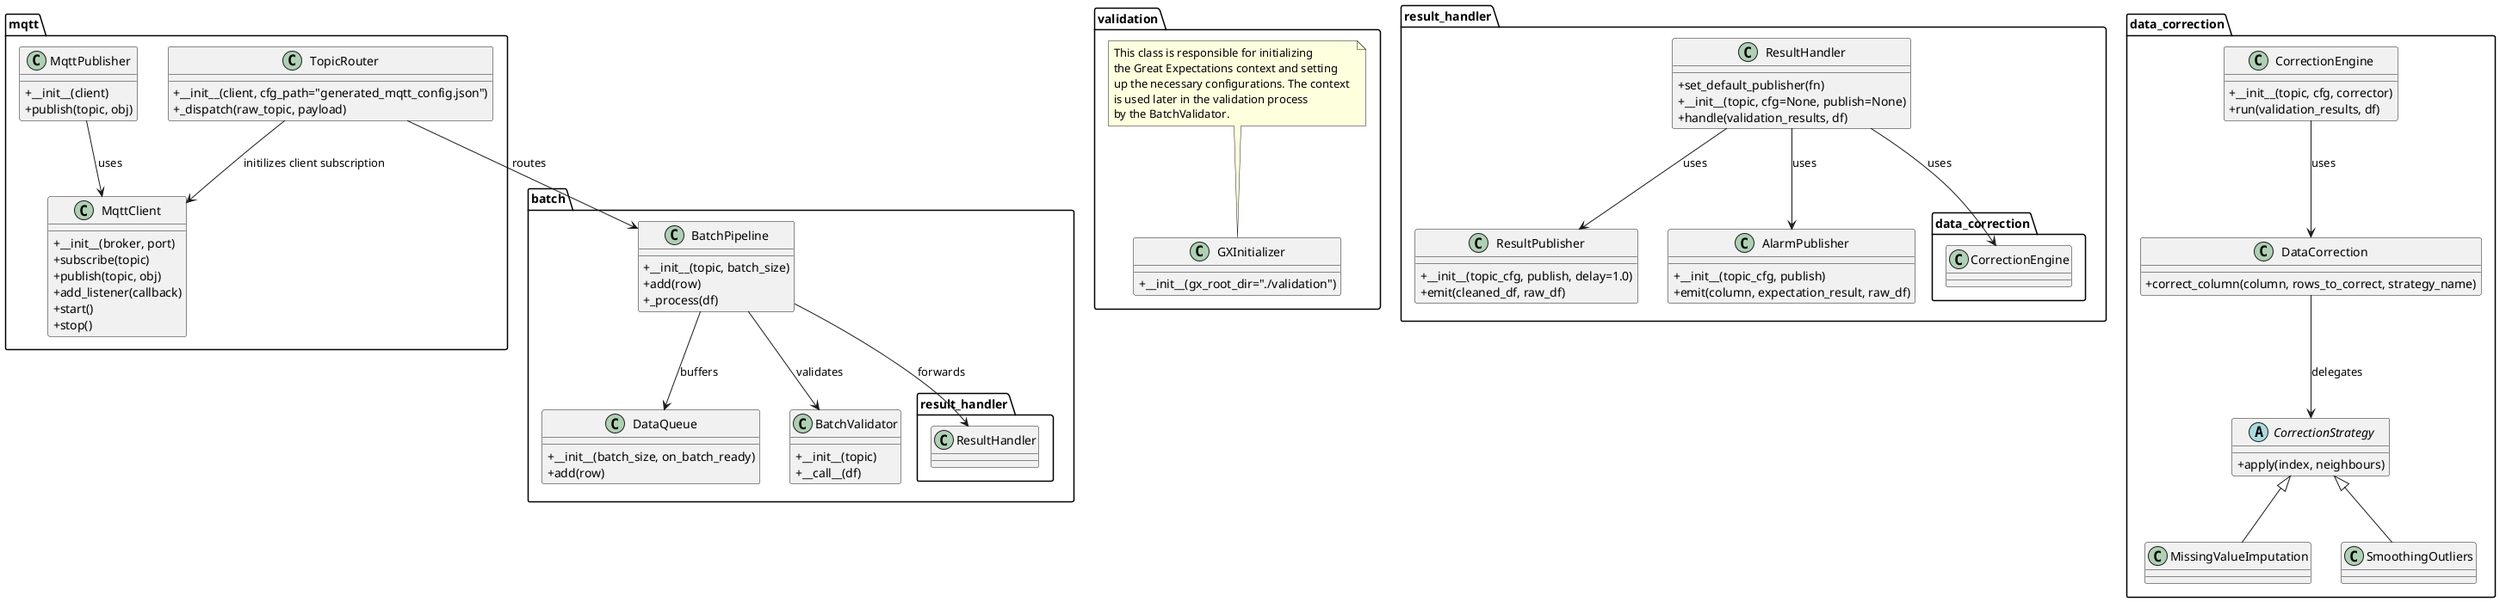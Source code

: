 @startuml ds2
skinparam classAttributeIconSize 0

' ─────────────── MQTT / routing ───────────────────────────
package mqtt {
    class MqttClient {
        +__init__(broker, port)
        +subscribe(topic)
        +publish(topic, obj)
        +add_listener(callback)
        +start()
        +stop()
    }

    class MqttPublisher {
        +__init__(client)
        +publish(topic, obj)
    }

    class TopicRouter {
        +__init__(client, cfg_path="generated_mqtt_config.json")
        +_dispatch(raw_topic, payload)
    }

    MqttPublisher --> MqttClient : uses
    TopicRouter   --> MqttClient : initilizes client subscription
}

' ─────────────── Batch pipeline ───────────────────────────
package batch {
    class DataQueue {
        +__init__(batch_size, on_batch_ready)
        +add(row)
    }

    class BatchValidator {
        +__init__(topic)
        +__call__(df)
    }

    class BatchPipeline {
        +__init__(topic, batch_size)
        +add(row)
        +_process(df)
    }

    BatchPipeline --> DataQueue        : buffers
    BatchPipeline --> BatchValidator   : validates
    BatchPipeline --> result_handler.ResultHandler : forwards
}

' ─────────────── Validation bootstrap ────────────────────
package validation {
    class GXInitializer {
        +__init__(gx_root_dir="./validation")
    }
    note top of GXInitializer
        This class is responsible for initializing 
        the Great Expectations context and setting
        up the necessary configurations. The context 
        is used later in the validation process
        by the BatchValidator.
    end note
}

' ─────────────── Result handling / publish ───────────────
package result_handler {
    class ResultHandler {
        +set_default_publisher(fn)
        +__init__(topic, cfg=None, publish=None)
        +handle(validation_results, df)
    }

    class ResultPublisher {
        +__init__(topic_cfg, publish, delay=1.0)
        +emit(cleaned_df, raw_df)
    }

    class AlarmPublisher {
        + __init__(topic_cfg, publish)
        + emit(column, expectation_result, raw_df)
    }

    ResultHandler --> ResultPublisher      : uses
    ResultHandler --> AlarmPublisher       : uses
    ResultHandler --> data_correction.CorrectionEngine : uses
}

' ─────────────── Data-correction engine ───────────────────
package data_correction {
    class CorrectionEngine {
        +__init__(topic, cfg, corrector)
        +run(validation_results, df)
    }

    class DataCorrection {
        +correct_column(column, rows_to_correct, strategy_name)
    }

    abstract class CorrectionStrategy {
        +apply(index, neighbours)
    }

    class MissingValueImputation
    class SmoothingOutliers

    CorrectionStrategy <|-- MissingValueImputation
    CorrectionStrategy <|-- SmoothingOutliers

    CorrectionEngine --> DataCorrection : uses
    DataCorrection   --> CorrectionStrategy : delegates
}

' ─────────────── Cross-package links ─────────────────────
TopicRouter --> batch.BatchPipeline : routes

@enduml
